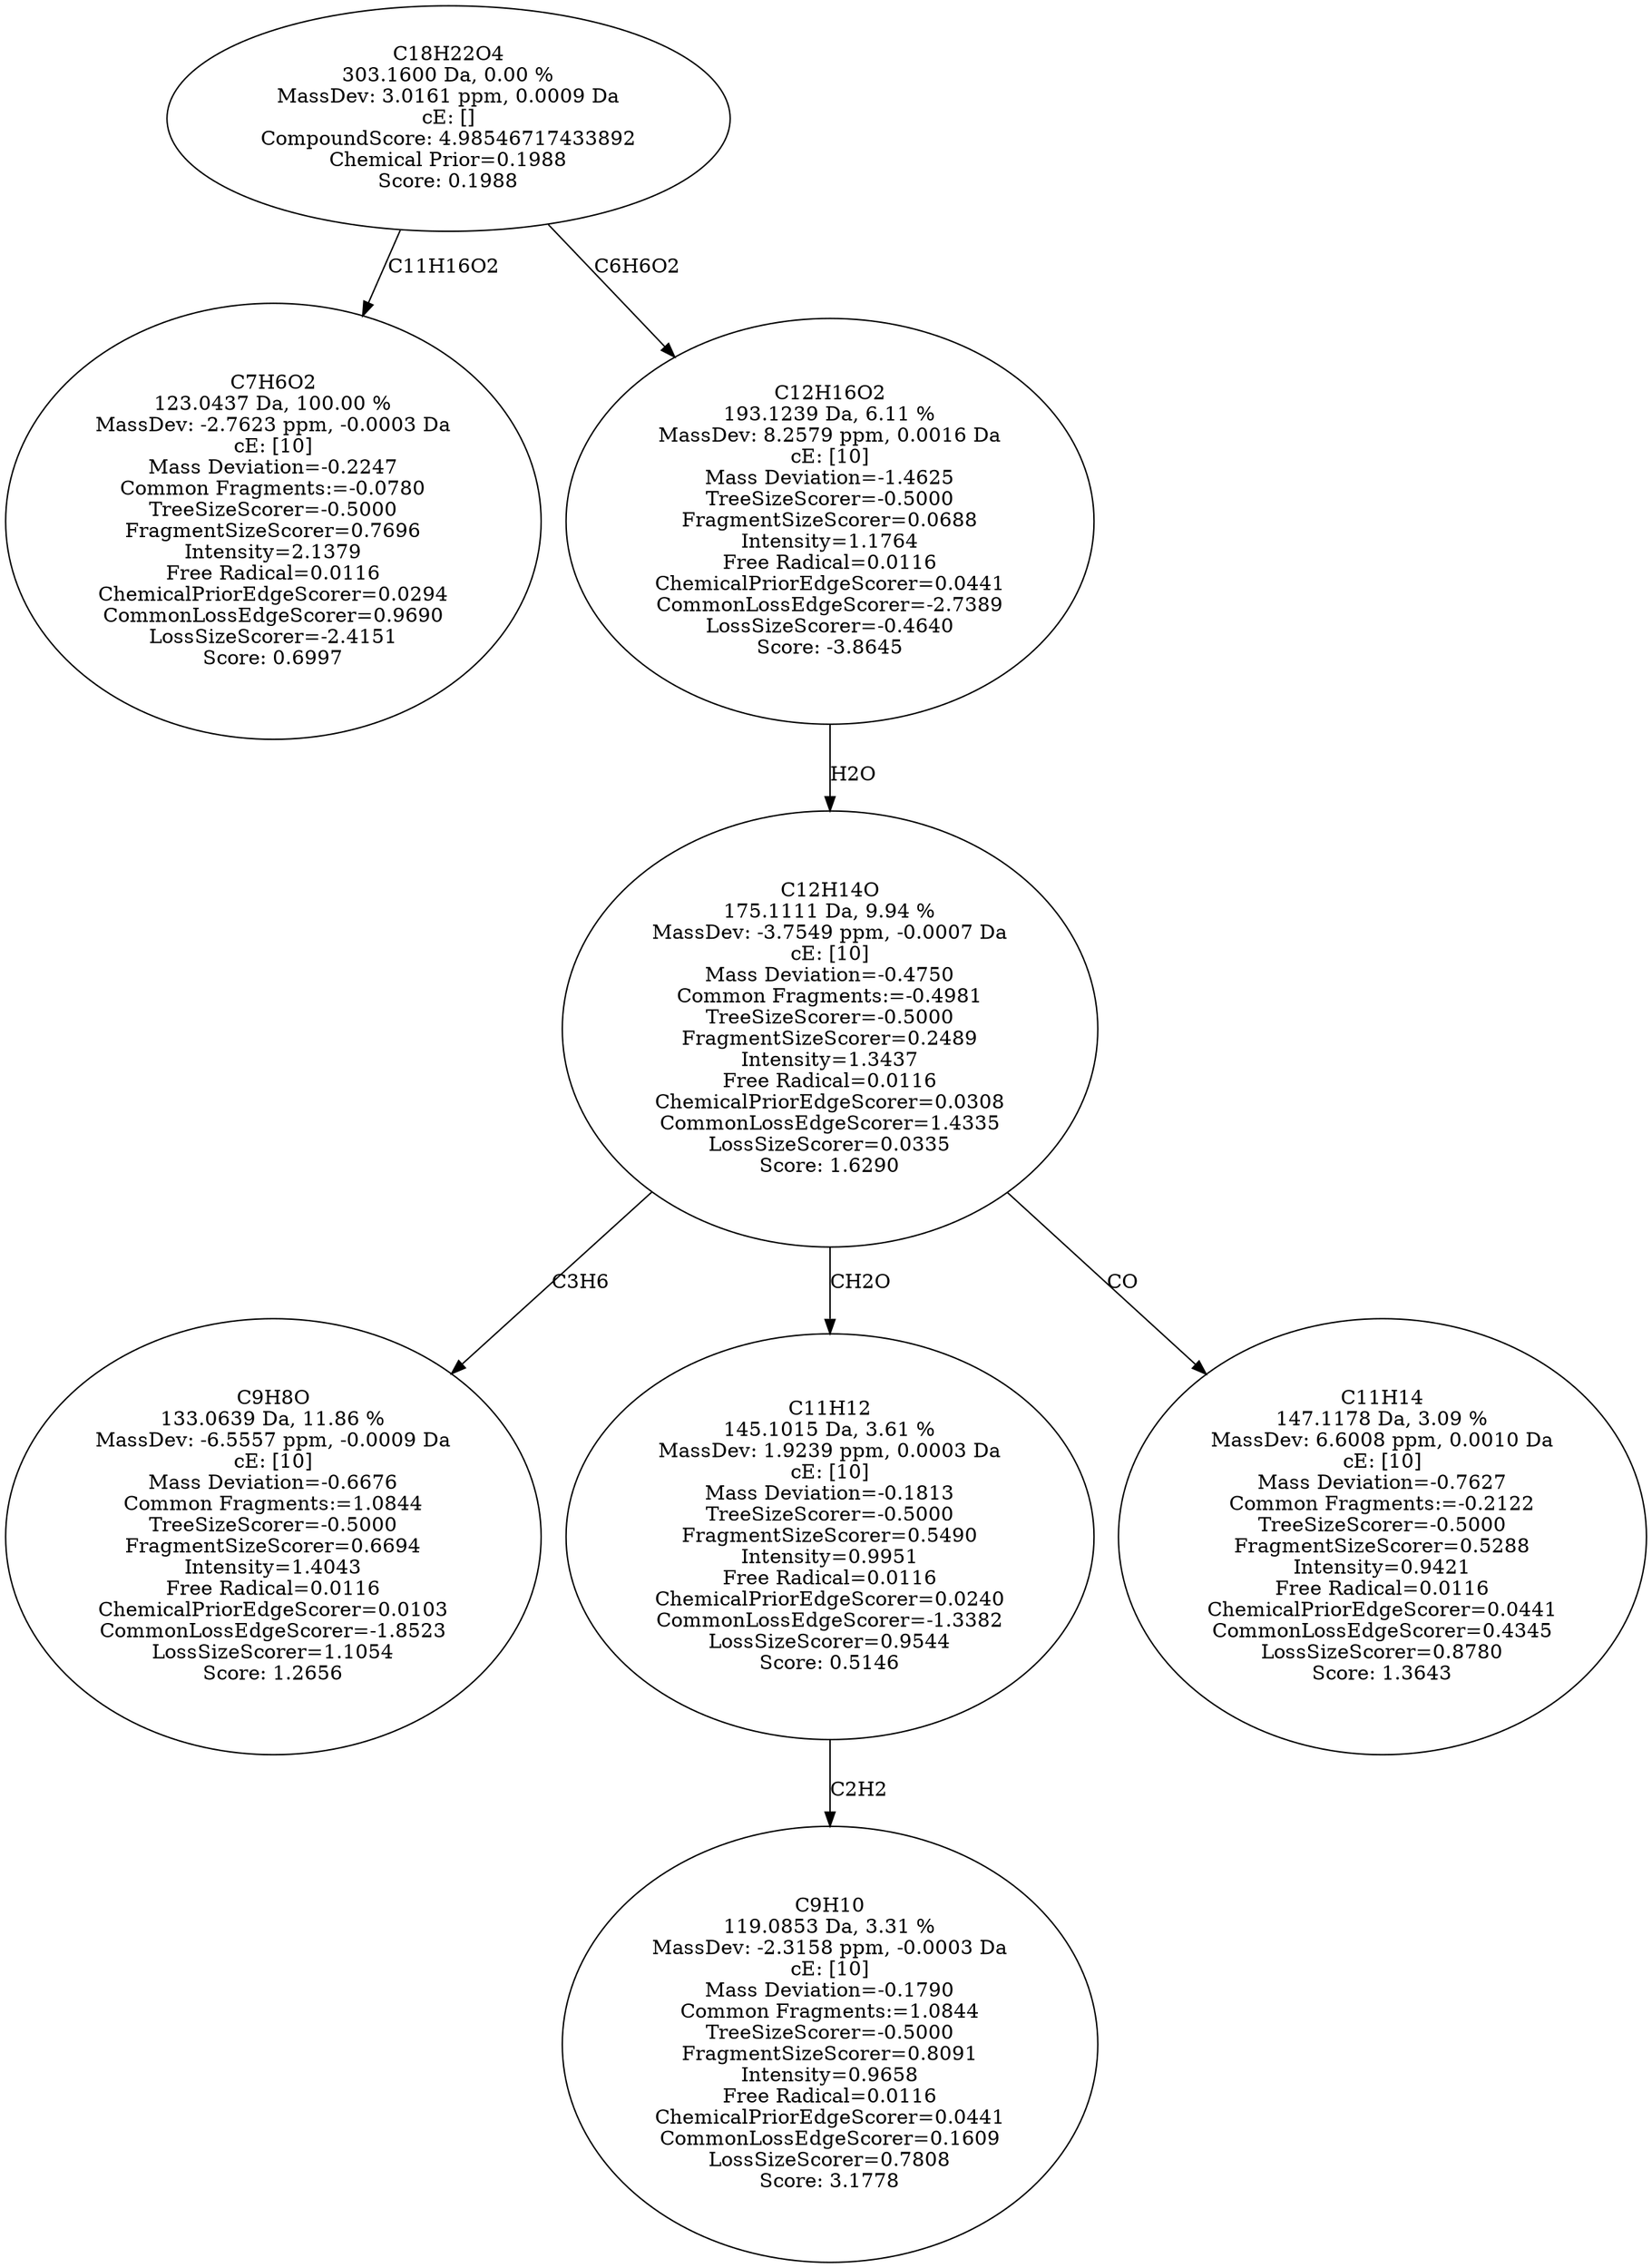 strict digraph {
v1 [label="C7H6O2\n123.0437 Da, 100.00 %\nMassDev: -2.7623 ppm, -0.0003 Da\ncE: [10]\nMass Deviation=-0.2247\nCommon Fragments:=-0.0780\nTreeSizeScorer=-0.5000\nFragmentSizeScorer=0.7696\nIntensity=2.1379\nFree Radical=0.0116\nChemicalPriorEdgeScorer=0.0294\nCommonLossEdgeScorer=0.9690\nLossSizeScorer=-2.4151\nScore: 0.6997"];
v2 [label="C9H8O\n133.0639 Da, 11.86 %\nMassDev: -6.5557 ppm, -0.0009 Da\ncE: [10]\nMass Deviation=-0.6676\nCommon Fragments:=1.0844\nTreeSizeScorer=-0.5000\nFragmentSizeScorer=0.6694\nIntensity=1.4043\nFree Radical=0.0116\nChemicalPriorEdgeScorer=0.0103\nCommonLossEdgeScorer=-1.8523\nLossSizeScorer=1.1054\nScore: 1.2656"];
v3 [label="C9H10\n119.0853 Da, 3.31 %\nMassDev: -2.3158 ppm, -0.0003 Da\ncE: [10]\nMass Deviation=-0.1790\nCommon Fragments:=1.0844\nTreeSizeScorer=-0.5000\nFragmentSizeScorer=0.8091\nIntensity=0.9658\nFree Radical=0.0116\nChemicalPriorEdgeScorer=0.0441\nCommonLossEdgeScorer=0.1609\nLossSizeScorer=0.7808\nScore: 3.1778"];
v4 [label="C11H12\n145.1015 Da, 3.61 %\nMassDev: 1.9239 ppm, 0.0003 Da\ncE: [10]\nMass Deviation=-0.1813\nTreeSizeScorer=-0.5000\nFragmentSizeScorer=0.5490\nIntensity=0.9951\nFree Radical=0.0116\nChemicalPriorEdgeScorer=0.0240\nCommonLossEdgeScorer=-1.3382\nLossSizeScorer=0.9544\nScore: 0.5146"];
v5 [label="C11H14\n147.1178 Da, 3.09 %\nMassDev: 6.6008 ppm, 0.0010 Da\ncE: [10]\nMass Deviation=-0.7627\nCommon Fragments:=-0.2122\nTreeSizeScorer=-0.5000\nFragmentSizeScorer=0.5288\nIntensity=0.9421\nFree Radical=0.0116\nChemicalPriorEdgeScorer=0.0441\nCommonLossEdgeScorer=0.4345\nLossSizeScorer=0.8780\nScore: 1.3643"];
v6 [label="C12H14O\n175.1111 Da, 9.94 %\nMassDev: -3.7549 ppm, -0.0007 Da\ncE: [10]\nMass Deviation=-0.4750\nCommon Fragments:=-0.4981\nTreeSizeScorer=-0.5000\nFragmentSizeScorer=0.2489\nIntensity=1.3437\nFree Radical=0.0116\nChemicalPriorEdgeScorer=0.0308\nCommonLossEdgeScorer=1.4335\nLossSizeScorer=0.0335\nScore: 1.6290"];
v7 [label="C12H16O2\n193.1239 Da, 6.11 %\nMassDev: 8.2579 ppm, 0.0016 Da\ncE: [10]\nMass Deviation=-1.4625\nTreeSizeScorer=-0.5000\nFragmentSizeScorer=0.0688\nIntensity=1.1764\nFree Radical=0.0116\nChemicalPriorEdgeScorer=0.0441\nCommonLossEdgeScorer=-2.7389\nLossSizeScorer=-0.4640\nScore: -3.8645"];
v8 [label="C18H22O4\n303.1600 Da, 0.00 %\nMassDev: 3.0161 ppm, 0.0009 Da\ncE: []\nCompoundScore: 4.98546717433892\nChemical Prior=0.1988\nScore: 0.1988"];
v8 -> v1 [label="C11H16O2"];
v6 -> v2 [label="C3H6"];
v4 -> v3 [label="C2H2"];
v6 -> v4 [label="CH2O"];
v6 -> v5 [label="CO"];
v7 -> v6 [label="H2O"];
v8 -> v7 [label="C6H6O2"];
}